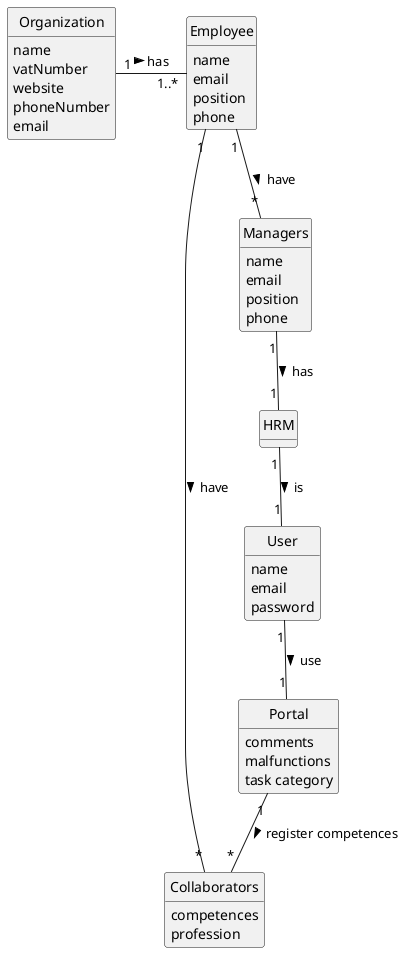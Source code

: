 @startuml
skinparam monochrome true
skinparam packageStyle rectangle
skinparam shadowing false

'left to right direction

skinparam classAttributeIconSize 0

hide circle
hide methods

'title Domain Model

'class Platform {
'  -description
'}

class Organization {
    name
    vatNumber
    website
    phoneNumber
    email
}
class Collaborators{
    competences
    profession
}
class Managers {
    name
    email
    position
    phone
}
class HRM{
}
class Employee {
    name
    email
    position
    phone
}
class Portal{
    comments
    malfunctions
    task category
}
class User {
    name
    email
    password
}

'Platform "1" -- "*" Organization : has registered >
'Platform "1" -- "*" Category : defines >
Organization "1" - "1..*" Employee : has >
Employee "1" -- "*" Managers : have >
Managers"1" -- "1"HRM: has >
HRM "1" -- "1"User: is >
User "1" -- "1" Portal: use >
Portal "1" -- "*"Collaborators: register competences >
Employee "1" -- "*" Collaborators : have >
'Employee "0..1" -- "1" User: acts as >
@enduml